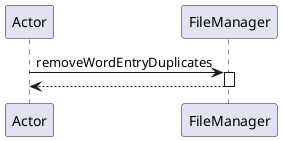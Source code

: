 @startuml
participant Actor
Actor -> FileManager : removeWordEntryDuplicates
activate FileManager
return
@enduml
